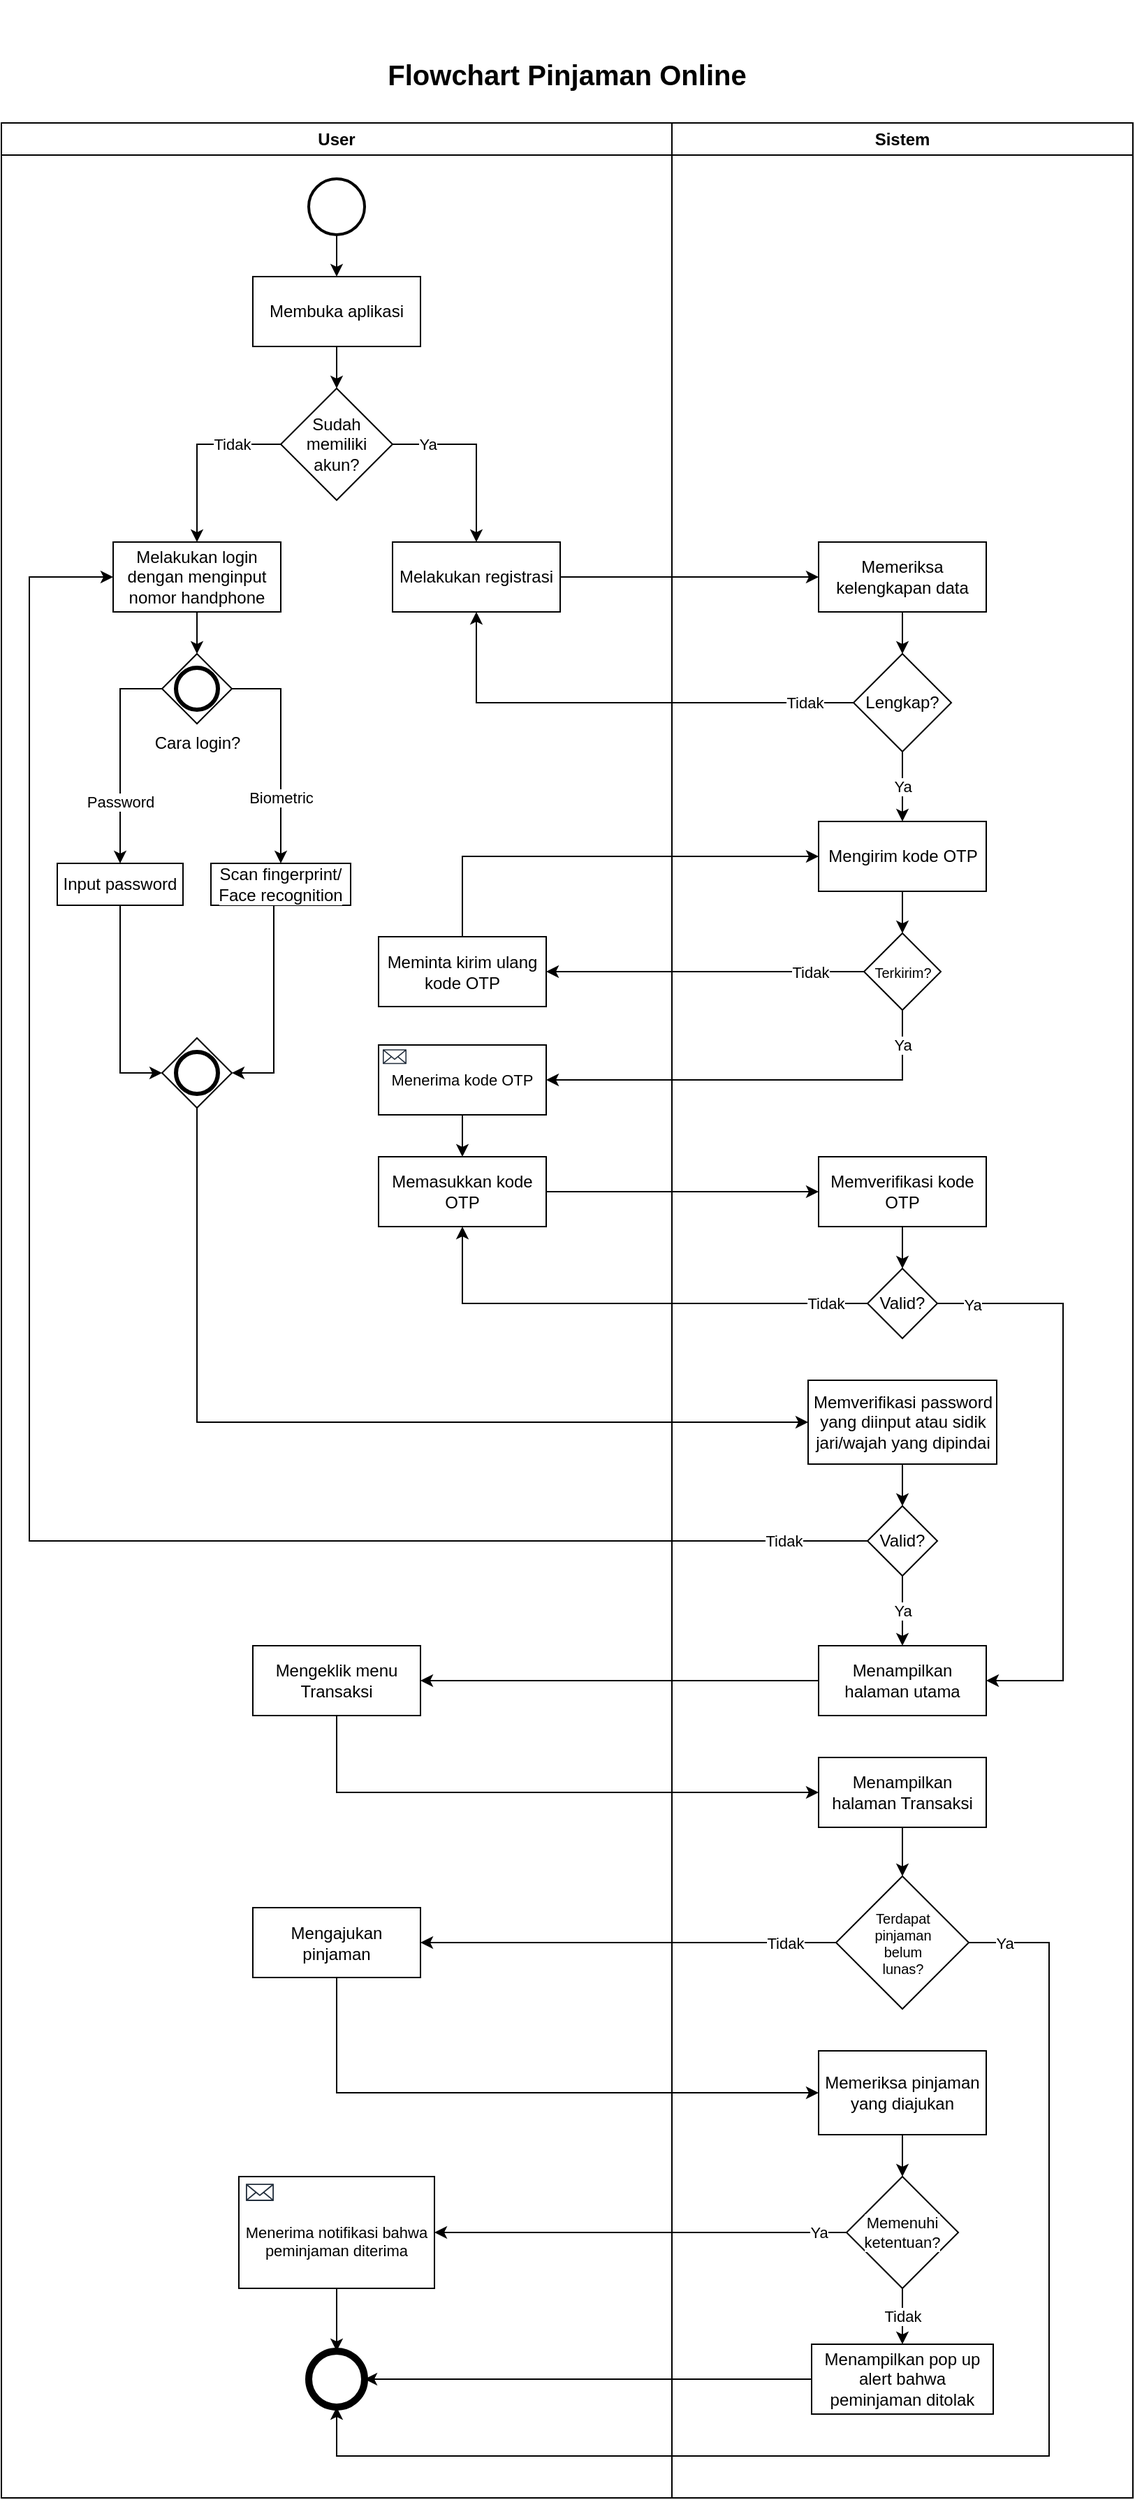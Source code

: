 <mxfile version="20.6.2" type="device"><diagram id="A3k1IVEvjI7pyq7nHI-C" name="Page-1"><mxGraphModel dx="1038" dy="513" grid="1" gridSize="10" guides="1" tooltips="1" connect="1" arrows="1" fold="1" page="1" pageScale="1" pageWidth="850" pageHeight="1100" math="0" shadow="0"><root><mxCell id="0"/><mxCell id="1" parent="0"/><mxCell id="j14Rn7eGUCQRZnAb_Iqs-1" value="User" style="swimlane;whiteSpace=wrap;html=1;" parent="1" vertex="1"><mxGeometry x="20" y="90" width="480" height="1700" as="geometry"/></mxCell><mxCell id="j14Rn7eGUCQRZnAb_Iqs-5" value="" style="edgeStyle=orthogonalEdgeStyle;rounded=0;orthogonalLoop=1;jettySize=auto;html=1;" parent="j14Rn7eGUCQRZnAb_Iqs-1" source="j14Rn7eGUCQRZnAb_Iqs-3" target="j14Rn7eGUCQRZnAb_Iqs-4" edge="1"><mxGeometry relative="1" as="geometry"/></mxCell><mxCell id="j14Rn7eGUCQRZnAb_Iqs-3" value="" style="strokeWidth=2;html=1;shape=mxgraph.flowchart.start_2;whiteSpace=wrap;" parent="j14Rn7eGUCQRZnAb_Iqs-1" vertex="1"><mxGeometry x="220" y="40" width="40" height="40" as="geometry"/></mxCell><mxCell id="j14Rn7eGUCQRZnAb_Iqs-7" value="" style="edgeStyle=orthogonalEdgeStyle;rounded=0;orthogonalLoop=1;jettySize=auto;html=1;" parent="j14Rn7eGUCQRZnAb_Iqs-1" source="j14Rn7eGUCQRZnAb_Iqs-4" target="j14Rn7eGUCQRZnAb_Iqs-6" edge="1"><mxGeometry relative="1" as="geometry"/></mxCell><mxCell id="j14Rn7eGUCQRZnAb_Iqs-4" value="Membuka aplikasi" style="whiteSpace=wrap;html=1;strokeWidth=1;" parent="j14Rn7eGUCQRZnAb_Iqs-1" vertex="1"><mxGeometry x="180" y="110" width="120" height="50" as="geometry"/></mxCell><mxCell id="j14Rn7eGUCQRZnAb_Iqs-10" value="" style="edgeStyle=orthogonalEdgeStyle;rounded=0;orthogonalLoop=1;jettySize=auto;html=1;exitX=1;exitY=0.5;exitDx=0;exitDy=0;" parent="j14Rn7eGUCQRZnAb_Iqs-1" source="j14Rn7eGUCQRZnAb_Iqs-6" target="j14Rn7eGUCQRZnAb_Iqs-9" edge="1"><mxGeometry relative="1" as="geometry"/></mxCell><mxCell id="j14Rn7eGUCQRZnAb_Iqs-11" value="Ya" style="edgeLabel;html=1;align=center;verticalAlign=middle;resizable=0;points=[];" parent="j14Rn7eGUCQRZnAb_Iqs-10" vertex="1" connectable="0"><mxGeometry x="0.099" y="3" relative="1" as="geometry"><mxPoint x="-38" y="-12" as="offset"/></mxGeometry></mxCell><mxCell id="j14Rn7eGUCQRZnAb_Iqs-15" value="" style="edgeStyle=orthogonalEdgeStyle;rounded=0;orthogonalLoop=1;jettySize=auto;html=1;exitX=0;exitY=0.5;exitDx=0;exitDy=0;" parent="j14Rn7eGUCQRZnAb_Iqs-1" source="j14Rn7eGUCQRZnAb_Iqs-6" target="j14Rn7eGUCQRZnAb_Iqs-14" edge="1"><mxGeometry relative="1" as="geometry"/></mxCell><mxCell id="j14Rn7eGUCQRZnAb_Iqs-16" value="Tidak" style="edgeLabel;html=1;align=center;verticalAlign=middle;resizable=0;points=[];" parent="j14Rn7eGUCQRZnAb_Iqs-15" vertex="1" connectable="0"><mxGeometry x="0.171" y="1" relative="1" as="geometry"><mxPoint x="24" y="-16" as="offset"/></mxGeometry></mxCell><mxCell id="j14Rn7eGUCQRZnAb_Iqs-6" value="Sudah memiliki akun?" style="rhombus;whiteSpace=wrap;html=1;strokeWidth=1;" parent="j14Rn7eGUCQRZnAb_Iqs-1" vertex="1"><mxGeometry x="200" y="190" width="80" height="80" as="geometry"/></mxCell><mxCell id="j14Rn7eGUCQRZnAb_Iqs-18" value="" style="edgeStyle=orthogonalEdgeStyle;rounded=0;orthogonalLoop=1;jettySize=auto;html=1;exitX=0.5;exitY=1;exitDx=0;exitDy=0;" parent="j14Rn7eGUCQRZnAb_Iqs-1" source="j14Rn7eGUCQRZnAb_Iqs-14" target="j14Rn7eGUCQRZnAb_Iqs-17" edge="1"><mxGeometry relative="1" as="geometry"><mxPoint x="125" y="350" as="sourcePoint"/></mxGeometry></mxCell><mxCell id="j14Rn7eGUCQRZnAb_Iqs-9" value="Melakukan registrasi" style="whiteSpace=wrap;html=1;strokeWidth=1;" parent="j14Rn7eGUCQRZnAb_Iqs-1" vertex="1"><mxGeometry x="280" y="300" width="120" height="50" as="geometry"/></mxCell><mxCell id="j14Rn7eGUCQRZnAb_Iqs-14" value="Melakukan login dengan menginput nomor handphone" style="whiteSpace=wrap;html=1;strokeWidth=1;" parent="j14Rn7eGUCQRZnAb_Iqs-1" vertex="1"><mxGeometry x="80" y="300" width="120" height="50" as="geometry"/></mxCell><mxCell id="j14Rn7eGUCQRZnAb_Iqs-23" value="" style="edgeStyle=orthogonalEdgeStyle;rounded=0;orthogonalLoop=1;jettySize=auto;html=1;exitX=1;exitY=0.5;exitDx=0;exitDy=0;exitPerimeter=0;" parent="j14Rn7eGUCQRZnAb_Iqs-1" source="j14Rn7eGUCQRZnAb_Iqs-17" target="j14Rn7eGUCQRZnAb_Iqs-22" edge="1"><mxGeometry relative="1" as="geometry"><mxPoint x="205" y="480" as="targetPoint"/></mxGeometry></mxCell><mxCell id="j14Rn7eGUCQRZnAb_Iqs-33" value="Biometric" style="edgeLabel;html=1;align=center;verticalAlign=middle;resizable=0;points=[];" parent="j14Rn7eGUCQRZnAb_Iqs-23" vertex="1" connectable="0"><mxGeometry x="-0.015" y="2" relative="1" as="geometry"><mxPoint x="-2" y="34" as="offset"/></mxGeometry></mxCell><mxCell id="j14Rn7eGUCQRZnAb_Iqs-25" value="" style="edgeStyle=orthogonalEdgeStyle;rounded=0;orthogonalLoop=1;jettySize=auto;html=1;exitX=0;exitY=0.5;exitDx=0;exitDy=0;exitPerimeter=0;" parent="j14Rn7eGUCQRZnAb_Iqs-1" source="j14Rn7eGUCQRZnAb_Iqs-17" target="j14Rn7eGUCQRZnAb_Iqs-24" edge="1"><mxGeometry relative="1" as="geometry"><mxPoint x="85" y="480" as="targetPoint"/></mxGeometry></mxCell><mxCell id="j14Rn7eGUCQRZnAb_Iqs-31" value="Password" style="edgeLabel;html=1;align=center;verticalAlign=middle;resizable=0;points=[];" parent="j14Rn7eGUCQRZnAb_Iqs-25" vertex="1" connectable="0"><mxGeometry x="0.095" y="-1" relative="1" as="geometry"><mxPoint x="1" y="26" as="offset"/></mxGeometry></mxCell><mxCell id="j14Rn7eGUCQRZnAb_Iqs-17" value="Cara login?" style="points=[[0.25,0.25,0],[0.5,0,0],[0.75,0.25,0],[1,0.5,0],[0.75,0.75,0],[0.5,1,0],[0.25,0.75,0],[0,0.5,0]];shape=mxgraph.bpmn.gateway2;html=1;verticalLabelPosition=bottom;labelBackgroundColor=#ffffff;verticalAlign=top;align=center;perimeter=rhombusPerimeter;outlineConnect=0;outline=end;symbol=general;" parent="j14Rn7eGUCQRZnAb_Iqs-1" vertex="1"><mxGeometry x="115" y="380" width="50" height="50" as="geometry"/></mxCell><mxCell id="j14Rn7eGUCQRZnAb_Iqs-28" style="edgeStyle=orthogonalEdgeStyle;rounded=0;orthogonalLoop=1;jettySize=auto;html=1;entryX=1;entryY=0.5;entryDx=0;entryDy=0;entryPerimeter=0;" parent="j14Rn7eGUCQRZnAb_Iqs-1" source="j14Rn7eGUCQRZnAb_Iqs-22" target="j14Rn7eGUCQRZnAb_Iqs-26" edge="1"><mxGeometry relative="1" as="geometry"><mxPoint x="205" y="590" as="sourcePoint"/><Array as="points"><mxPoint x="195" y="680"/></Array></mxGeometry></mxCell><mxCell id="j14Rn7eGUCQRZnAb_Iqs-22" value="Scan fingerprint/&lt;br&gt;Face recognition" style="whiteSpace=wrap;html=1;verticalAlign=middle;labelBackgroundColor=#ffffff;" parent="j14Rn7eGUCQRZnAb_Iqs-1" vertex="1"><mxGeometry x="150" y="530" width="100" height="30" as="geometry"/></mxCell><mxCell id="j14Rn7eGUCQRZnAb_Iqs-27" value="" style="edgeStyle=orthogonalEdgeStyle;rounded=0;orthogonalLoop=1;jettySize=auto;html=1;entryX=0;entryY=0.5;entryDx=0;entryDy=0;entryPerimeter=0;" parent="j14Rn7eGUCQRZnAb_Iqs-1" source="j14Rn7eGUCQRZnAb_Iqs-24" target="j14Rn7eGUCQRZnAb_Iqs-26" edge="1"><mxGeometry relative="1" as="geometry"><mxPoint x="85" y="590" as="sourcePoint"/><Array as="points"><mxPoint x="85" y="680"/></Array></mxGeometry></mxCell><mxCell id="j14Rn7eGUCQRZnAb_Iqs-24" value="Input password" style="whiteSpace=wrap;html=1;verticalAlign=middle;labelBackgroundColor=#ffffff;" parent="j14Rn7eGUCQRZnAb_Iqs-1" vertex="1"><mxGeometry x="40" y="530" width="90" height="30" as="geometry"/></mxCell><mxCell id="j14Rn7eGUCQRZnAb_Iqs-26" value="" style="points=[[0.25,0.25,0],[0.5,0,0],[0.75,0.25,0],[1,0.5,0],[0.75,0.75,0],[0.5,1,0],[0.25,0.75,0],[0,0.5,0]];shape=mxgraph.bpmn.gateway2;html=1;verticalLabelPosition=bottom;labelBackgroundColor=#ffffff;verticalAlign=top;align=center;perimeter=rhombusPerimeter;outlineConnect=0;outline=end;symbol=general;fontFamily=Helvetica;fontSize=12;fontColor=default;strokeColor=default;fillColor=default;" parent="j14Rn7eGUCQRZnAb_Iqs-1" vertex="1"><mxGeometry x="115" y="655" width="50" height="50" as="geometry"/></mxCell><mxCell id="j14Rn7eGUCQRZnAb_Iqs-51" value="Mengeklik menu Transaksi" style="whiteSpace=wrap;html=1;labelBackgroundColor=#ffffff;" parent="j14Rn7eGUCQRZnAb_Iqs-1" vertex="1"><mxGeometry x="180" y="1090" width="120" height="50" as="geometry"/></mxCell><mxCell id="j14Rn7eGUCQRZnAb_Iqs-57" value="Mengajukan&lt;br&gt;pinjaman" style="whiteSpace=wrap;html=1;fontSize=12;labelBackgroundColor=#ffffff;" parent="j14Rn7eGUCQRZnAb_Iqs-1" vertex="1"><mxGeometry x="180" y="1277.5" width="120" height="50" as="geometry"/></mxCell><mxCell id="j14Rn7eGUCQRZnAb_Iqs-77" value="" style="edgeStyle=orthogonalEdgeStyle;rounded=0;orthogonalLoop=1;jettySize=auto;html=1;fontSize=11;" parent="j14Rn7eGUCQRZnAb_Iqs-1" source="j14Rn7eGUCQRZnAb_Iqs-75" target="j14Rn7eGUCQRZnAb_Iqs-61" edge="1"><mxGeometry relative="1" as="geometry"/></mxCell><mxCell id="j14Rn7eGUCQRZnAb_Iqs-75" value="&lt;br&gt;Menerima notifikasi bahwa peminjaman diterima" style="whiteSpace=wrap;html=1;fontSize=11;labelBackgroundColor=#ffffff;verticalAlign=middle;" parent="j14Rn7eGUCQRZnAb_Iqs-1" vertex="1"><mxGeometry x="170" y="1470" width="140" height="80" as="geometry"/></mxCell><mxCell id="j14Rn7eGUCQRZnAb_Iqs-73" value="" style="sketch=0;outlineConnect=0;fontColor=#232F3E;gradientColor=none;fillColor=#232F3D;strokeColor=none;dashed=0;verticalLabelPosition=bottom;verticalAlign=top;align=center;html=1;fontSize=12;fontStyle=0;aspect=fixed;pointerEvents=1;shape=mxgraph.aws4.email_2;strokeWidth=1;" parent="j14Rn7eGUCQRZnAb_Iqs-1" vertex="1"><mxGeometry x="175" y="1475" width="20" height="12.56" as="geometry"/></mxCell><mxCell id="j14Rn7eGUCQRZnAb_Iqs-61" value="" style="shape=ellipse;html=1;dashed=0;whitespace=wrap;aspect=fixed;strokeWidth=5;perimeter=ellipsePerimeter;fontSize=10;" parent="j14Rn7eGUCQRZnAb_Iqs-1" vertex="1"><mxGeometry x="220" y="1595" width="40" height="40" as="geometry"/></mxCell><mxCell id="j14Rn7eGUCQRZnAb_Iqs-83" value="Menerima kode OTP" style="whiteSpace=wrap;html=1;fontSize=11;dashed=0;strokeWidth=1;" parent="j14Rn7eGUCQRZnAb_Iqs-1" vertex="1"><mxGeometry x="270" y="660" width="120" height="50" as="geometry"/></mxCell><mxCell id="j14Rn7eGUCQRZnAb_Iqs-85" value="" style="sketch=0;outlineConnect=0;fontColor=#232F3E;gradientColor=none;fillColor=#232F3D;strokeColor=none;dashed=0;verticalLabelPosition=bottom;verticalAlign=top;align=center;html=1;fontSize=12;fontStyle=0;aspect=fixed;pointerEvents=1;shape=mxgraph.aws4.email_2;strokeWidth=1;" parent="j14Rn7eGUCQRZnAb_Iqs-1" vertex="1"><mxGeometry x="273" y="663" width="17" height="10.68" as="geometry"/></mxCell><mxCell id="j14Rn7eGUCQRZnAb_Iqs-86" value="Memasukkan kode&lt;br style=&quot;font-size: 12px;&quot;&gt;OTP" style="whiteSpace=wrap;html=1;fontSize=12;dashed=0;strokeWidth=1;" parent="j14Rn7eGUCQRZnAb_Iqs-1" vertex="1"><mxGeometry x="270" y="740" width="120" height="50" as="geometry"/></mxCell><mxCell id="j14Rn7eGUCQRZnAb_Iqs-87" value="" style="edgeStyle=orthogonalEdgeStyle;rounded=0;orthogonalLoop=1;jettySize=auto;html=1;fontSize=11;exitX=0.5;exitY=1;exitDx=0;exitDy=0;entryX=0.5;entryY=0;entryDx=0;entryDy=0;" parent="j14Rn7eGUCQRZnAb_Iqs-1" source="j14Rn7eGUCQRZnAb_Iqs-83" target="j14Rn7eGUCQRZnAb_Iqs-86" edge="1"><mxGeometry relative="1" as="geometry"/></mxCell><mxCell id="j14Rn7eGUCQRZnAb_Iqs-103" value="Meminta kirim ulang kode OTP" style="whiteSpace=wrap;html=1;fontSize=12;dashed=0;strokeWidth=1;" parent="j14Rn7eGUCQRZnAb_Iqs-1" vertex="1"><mxGeometry x="270" y="582.5" width="120" height="50" as="geometry"/></mxCell><mxCell id="j14Rn7eGUCQRZnAb_Iqs-2" value="Sistem" style="swimlane;whiteSpace=wrap;html=1;" parent="1" vertex="1"><mxGeometry x="500" y="90" width="330" height="1700" as="geometry"/></mxCell><mxCell id="j14Rn7eGUCQRZnAb_Iqs-36" value="" style="edgeStyle=orthogonalEdgeStyle;rounded=0;orthogonalLoop=1;jettySize=auto;html=1;" parent="j14Rn7eGUCQRZnAb_Iqs-2" source="j14Rn7eGUCQRZnAb_Iqs-29" target="j14Rn7eGUCQRZnAb_Iqs-35" edge="1"><mxGeometry relative="1" as="geometry"/></mxCell><mxCell id="j14Rn7eGUCQRZnAb_Iqs-29" value="Memverifikasi password yang diinput atau sidik jari/wajah yang dipindai" style="whiteSpace=wrap;html=1;verticalAlign=middle;labelBackgroundColor=#ffffff;" parent="j14Rn7eGUCQRZnAb_Iqs-2" vertex="1"><mxGeometry x="97.5" y="900" width="135" height="60" as="geometry"/></mxCell><mxCell id="j14Rn7eGUCQRZnAb_Iqs-40" value="Ya" style="edgeStyle=orthogonalEdgeStyle;rounded=0;orthogonalLoop=1;jettySize=auto;html=1;" parent="j14Rn7eGUCQRZnAb_Iqs-2" source="j14Rn7eGUCQRZnAb_Iqs-35" target="j14Rn7eGUCQRZnAb_Iqs-39" edge="1"><mxGeometry relative="1" as="geometry"/></mxCell><mxCell id="j14Rn7eGUCQRZnAb_Iqs-35" value="Valid?" style="rhombus;whiteSpace=wrap;html=1;labelBackgroundColor=#ffffff;" parent="j14Rn7eGUCQRZnAb_Iqs-2" vertex="1"><mxGeometry x="140" y="990" width="50" height="50" as="geometry"/></mxCell><mxCell id="j14Rn7eGUCQRZnAb_Iqs-39" value="Menampilkan halaman utama" style="whiteSpace=wrap;html=1;labelBackgroundColor=#ffffff;" parent="j14Rn7eGUCQRZnAb_Iqs-2" vertex="1"><mxGeometry x="105" y="1090" width="120" height="50" as="geometry"/></mxCell><mxCell id="j14Rn7eGUCQRZnAb_Iqs-46" value="" style="edgeStyle=orthogonalEdgeStyle;rounded=0;orthogonalLoop=1;jettySize=auto;html=1;" parent="j14Rn7eGUCQRZnAb_Iqs-2" source="j14Rn7eGUCQRZnAb_Iqs-43" target="j14Rn7eGUCQRZnAb_Iqs-45" edge="1"><mxGeometry relative="1" as="geometry"/></mxCell><mxCell id="j14Rn7eGUCQRZnAb_Iqs-43" value="Memeriksa kelengkapan data" style="whiteSpace=wrap;html=1;strokeWidth=1;" parent="j14Rn7eGUCQRZnAb_Iqs-2" vertex="1"><mxGeometry x="105" y="300" width="120" height="50" as="geometry"/></mxCell><mxCell id="j14Rn7eGUCQRZnAb_Iqs-82" value="Ya" style="edgeStyle=orthogonalEdgeStyle;rounded=0;orthogonalLoop=1;jettySize=auto;html=1;fontSize=11;" parent="j14Rn7eGUCQRZnAb_Iqs-2" source="j14Rn7eGUCQRZnAb_Iqs-45" target="j14Rn7eGUCQRZnAb_Iqs-81" edge="1"><mxGeometry relative="1" as="geometry"/></mxCell><mxCell id="j14Rn7eGUCQRZnAb_Iqs-45" value="Lengkap?" style="rhombus;whiteSpace=wrap;html=1;strokeWidth=1;" parent="j14Rn7eGUCQRZnAb_Iqs-2" vertex="1"><mxGeometry x="130" y="380" width="70" height="70" as="geometry"/></mxCell><mxCell id="j14Rn7eGUCQRZnAb_Iqs-56" value="" style="edgeStyle=orthogonalEdgeStyle;rounded=0;orthogonalLoop=1;jettySize=auto;html=1;" parent="j14Rn7eGUCQRZnAb_Iqs-2" source="j14Rn7eGUCQRZnAb_Iqs-53" target="j14Rn7eGUCQRZnAb_Iqs-55" edge="1"><mxGeometry relative="1" as="geometry"/></mxCell><mxCell id="j14Rn7eGUCQRZnAb_Iqs-53" value="Menampilkan halaman Transaksi" style="whiteSpace=wrap;html=1;labelBackgroundColor=#ffffff;" parent="j14Rn7eGUCQRZnAb_Iqs-2" vertex="1"><mxGeometry x="105" y="1170" width="120" height="50" as="geometry"/></mxCell><mxCell id="j14Rn7eGUCQRZnAb_Iqs-55" value="Terdapat&lt;br&gt;pinjaman&lt;br&gt;belum&lt;br&gt;lunas?" style="rhombus;whiteSpace=wrap;html=1;labelBackgroundColor=#ffffff;fontSize=10;" parent="j14Rn7eGUCQRZnAb_Iqs-2" vertex="1"><mxGeometry x="117.5" y="1255" width="95" height="95" as="geometry"/></mxCell><mxCell id="j14Rn7eGUCQRZnAb_Iqs-67" value="" style="edgeStyle=orthogonalEdgeStyle;rounded=0;orthogonalLoop=1;jettySize=auto;html=1;fontSize=11;" parent="j14Rn7eGUCQRZnAb_Iqs-2" source="j14Rn7eGUCQRZnAb_Iqs-62" target="j14Rn7eGUCQRZnAb_Iqs-66" edge="1"><mxGeometry relative="1" as="geometry"/></mxCell><mxCell id="j14Rn7eGUCQRZnAb_Iqs-62" value="Memeriksa pinjaman yang diajukan" style="whiteSpace=wrap;html=1;labelBackgroundColor=#ffffff;" parent="j14Rn7eGUCQRZnAb_Iqs-2" vertex="1"><mxGeometry x="105" y="1380" width="120" height="60" as="geometry"/></mxCell><mxCell id="j14Rn7eGUCQRZnAb_Iqs-69" value="Tidak" style="edgeStyle=orthogonalEdgeStyle;rounded=0;orthogonalLoop=1;jettySize=auto;html=1;fontSize=11;" parent="j14Rn7eGUCQRZnAb_Iqs-2" source="j14Rn7eGUCQRZnAb_Iqs-66" target="j14Rn7eGUCQRZnAb_Iqs-68" edge="1"><mxGeometry relative="1" as="geometry"><mxPoint as="offset"/></mxGeometry></mxCell><mxCell id="j14Rn7eGUCQRZnAb_Iqs-66" value="Memenuhi&lt;br style=&quot;font-size: 11px;&quot;&gt;ketentuan?" style="rhombus;whiteSpace=wrap;html=1;labelBackgroundColor=#ffffff;fontSize=11;" parent="j14Rn7eGUCQRZnAb_Iqs-2" vertex="1"><mxGeometry x="125" y="1470" width="80" height="80" as="geometry"/></mxCell><mxCell id="j14Rn7eGUCQRZnAb_Iqs-68" value="Menampilkan pop up alert bahwa peminjaman ditolak" style="whiteSpace=wrap;html=1;labelBackgroundColor=#ffffff;" parent="j14Rn7eGUCQRZnAb_Iqs-2" vertex="1"><mxGeometry x="100" y="1590" width="130" height="50" as="geometry"/></mxCell><mxCell id="j14Rn7eGUCQRZnAb_Iqs-102" value="" style="edgeStyle=orthogonalEdgeStyle;rounded=0;orthogonalLoop=1;jettySize=auto;html=1;fontSize=12;" parent="j14Rn7eGUCQRZnAb_Iqs-2" source="j14Rn7eGUCQRZnAb_Iqs-81" target="j14Rn7eGUCQRZnAb_Iqs-101" edge="1"><mxGeometry relative="1" as="geometry"/></mxCell><mxCell id="j14Rn7eGUCQRZnAb_Iqs-81" value="Mengirim kode OTP" style="html=1;dashed=0;whitespace=wrap;strokeWidth=1;fontSize=12;" parent="j14Rn7eGUCQRZnAb_Iqs-2" vertex="1"><mxGeometry x="105" y="500" width="120" height="50" as="geometry"/></mxCell><mxCell id="j14Rn7eGUCQRZnAb_Iqs-93" value="" style="edgeStyle=orthogonalEdgeStyle;rounded=0;orthogonalLoop=1;jettySize=auto;html=1;fontSize=12;" parent="j14Rn7eGUCQRZnAb_Iqs-2" source="j14Rn7eGUCQRZnAb_Iqs-90" target="j14Rn7eGUCQRZnAb_Iqs-92" edge="1"><mxGeometry relative="1" as="geometry"/></mxCell><mxCell id="j14Rn7eGUCQRZnAb_Iqs-90" value="Memverifikasi kode OTP" style="whiteSpace=wrap;html=1;fontSize=12;dashed=0;strokeWidth=1;" parent="j14Rn7eGUCQRZnAb_Iqs-2" vertex="1"><mxGeometry x="105" y="740" width="120" height="50" as="geometry"/></mxCell><mxCell id="j14Rn7eGUCQRZnAb_Iqs-111" style="edgeStyle=orthogonalEdgeStyle;rounded=0;orthogonalLoop=1;jettySize=auto;html=1;entryX=1;entryY=0.5;entryDx=0;entryDy=0;fontSize=11;exitX=1;exitY=0.5;exitDx=0;exitDy=0;" parent="j14Rn7eGUCQRZnAb_Iqs-2" source="j14Rn7eGUCQRZnAb_Iqs-92" target="j14Rn7eGUCQRZnAb_Iqs-39" edge="1"><mxGeometry relative="1" as="geometry"><Array as="points"><mxPoint x="280" y="845"/><mxPoint x="280" y="1115"/></Array></mxGeometry></mxCell><mxCell id="j14Rn7eGUCQRZnAb_Iqs-112" value="Ya" style="edgeLabel;html=1;align=center;verticalAlign=middle;resizable=0;points=[];fontSize=11;" parent="j14Rn7eGUCQRZnAb_Iqs-111" vertex="1" connectable="0"><mxGeometry x="-0.911" y="2" relative="1" as="geometry"><mxPoint x="6" y="3" as="offset"/></mxGeometry></mxCell><mxCell id="j14Rn7eGUCQRZnAb_Iqs-92" value="Valid?" style="rhombus;whiteSpace=wrap;html=1;dashed=0;strokeWidth=1;" parent="j14Rn7eGUCQRZnAb_Iqs-2" vertex="1"><mxGeometry x="140" y="820" width="50" height="50" as="geometry"/></mxCell><mxCell id="j14Rn7eGUCQRZnAb_Iqs-101" value="Terkirim?" style="rhombus;whiteSpace=wrap;html=1;dashed=0;strokeWidth=1;fontSize=10;" parent="j14Rn7eGUCQRZnAb_Iqs-2" vertex="1"><mxGeometry x="137.5" y="580" width="55" height="55" as="geometry"/></mxCell><mxCell id="j14Rn7eGUCQRZnAb_Iqs-30" value="" style="edgeStyle=orthogonalEdgeStyle;rounded=0;orthogonalLoop=1;jettySize=auto;html=1;exitX=0.5;exitY=1;exitDx=0;exitDy=0;exitPerimeter=0;entryX=0;entryY=0.5;entryDx=0;entryDy=0;" parent="1" source="j14Rn7eGUCQRZnAb_Iqs-26" target="j14Rn7eGUCQRZnAb_Iqs-29" edge="1"><mxGeometry relative="1" as="geometry"/></mxCell><mxCell id="j14Rn7eGUCQRZnAb_Iqs-37" style="edgeStyle=orthogonalEdgeStyle;rounded=0;orthogonalLoop=1;jettySize=auto;html=1;entryX=0;entryY=0.5;entryDx=0;entryDy=0;exitX=0;exitY=0.5;exitDx=0;exitDy=0;" parent="1" source="j14Rn7eGUCQRZnAb_Iqs-35" target="j14Rn7eGUCQRZnAb_Iqs-14" edge="1"><mxGeometry relative="1" as="geometry"><Array as="points"><mxPoint x="40" y="1105"/><mxPoint x="40" y="415"/></Array></mxGeometry></mxCell><mxCell id="j14Rn7eGUCQRZnAb_Iqs-38" value="Tidak" style="edgeLabel;html=1;align=center;verticalAlign=middle;resizable=0;points=[];" parent="j14Rn7eGUCQRZnAb_Iqs-37" vertex="1" connectable="0"><mxGeometry x="-0.874" y="-1" relative="1" as="geometry"><mxPoint x="25" y="1" as="offset"/></mxGeometry></mxCell><mxCell id="j14Rn7eGUCQRZnAb_Iqs-44" value="" style="edgeStyle=orthogonalEdgeStyle;rounded=0;orthogonalLoop=1;jettySize=auto;html=1;exitX=1;exitY=0.5;exitDx=0;exitDy=0;entryX=0;entryY=0.5;entryDx=0;entryDy=0;" parent="1" source="j14Rn7eGUCQRZnAb_Iqs-9" target="j14Rn7eGUCQRZnAb_Iqs-43" edge="1"><mxGeometry relative="1" as="geometry"/></mxCell><mxCell id="j14Rn7eGUCQRZnAb_Iqs-47" style="edgeStyle=orthogonalEdgeStyle;rounded=0;orthogonalLoop=1;jettySize=auto;html=1;entryX=0.5;entryY=1;entryDx=0;entryDy=0;" parent="1" source="j14Rn7eGUCQRZnAb_Iqs-45" target="j14Rn7eGUCQRZnAb_Iqs-9" edge="1"><mxGeometry relative="1" as="geometry"/></mxCell><mxCell id="j14Rn7eGUCQRZnAb_Iqs-48" value="Tidak" style="edgeLabel;html=1;align=center;verticalAlign=middle;resizable=0;points=[];" parent="j14Rn7eGUCQRZnAb_Iqs-47" vertex="1" connectable="0"><mxGeometry x="-0.812" y="4" relative="1" as="geometry"><mxPoint x="-4" y="-4" as="offset"/></mxGeometry></mxCell><mxCell id="j14Rn7eGUCQRZnAb_Iqs-52" value="" style="edgeStyle=orthogonalEdgeStyle;rounded=0;orthogonalLoop=1;jettySize=auto;html=1;" parent="1" source="j14Rn7eGUCQRZnAb_Iqs-39" target="j14Rn7eGUCQRZnAb_Iqs-51" edge="1"><mxGeometry relative="1" as="geometry"/></mxCell><mxCell id="j14Rn7eGUCQRZnAb_Iqs-54" value="" style="edgeStyle=orthogonalEdgeStyle;rounded=0;orthogonalLoop=1;jettySize=auto;html=1;exitX=0.5;exitY=1;exitDx=0;exitDy=0;entryX=0;entryY=0.5;entryDx=0;entryDy=0;" parent="1" source="j14Rn7eGUCQRZnAb_Iqs-51" target="j14Rn7eGUCQRZnAb_Iqs-53" edge="1"><mxGeometry relative="1" as="geometry"/></mxCell><mxCell id="j14Rn7eGUCQRZnAb_Iqs-58" value="" style="edgeStyle=orthogonalEdgeStyle;rounded=0;orthogonalLoop=1;jettySize=auto;html=1;fontSize=10;" parent="1" source="j14Rn7eGUCQRZnAb_Iqs-55" target="j14Rn7eGUCQRZnAb_Iqs-57" edge="1"><mxGeometry relative="1" as="geometry"/></mxCell><mxCell id="j14Rn7eGUCQRZnAb_Iqs-64" value="Tidak" style="edgeLabel;html=1;align=center;verticalAlign=middle;resizable=0;points=[];fontSize=11;" parent="j14Rn7eGUCQRZnAb_Iqs-58" vertex="1" connectable="0"><mxGeometry x="-0.756" y="3" relative="1" as="geometry"><mxPoint y="-3" as="offset"/></mxGeometry></mxCell><mxCell id="j14Rn7eGUCQRZnAb_Iqs-63" value="" style="edgeStyle=orthogonalEdgeStyle;rounded=0;orthogonalLoop=1;jettySize=auto;html=1;fontSize=12;exitX=0.5;exitY=1;exitDx=0;exitDy=0;entryX=0;entryY=0.5;entryDx=0;entryDy=0;" parent="1" source="j14Rn7eGUCQRZnAb_Iqs-57" target="j14Rn7eGUCQRZnAb_Iqs-62" edge="1"><mxGeometry relative="1" as="geometry"/></mxCell><mxCell id="j14Rn7eGUCQRZnAb_Iqs-76" value="" style="edgeStyle=orthogonalEdgeStyle;rounded=0;orthogonalLoop=1;jettySize=auto;html=1;fontSize=11;" parent="1" source="j14Rn7eGUCQRZnAb_Iqs-66" target="j14Rn7eGUCQRZnAb_Iqs-75" edge="1"><mxGeometry relative="1" as="geometry"/></mxCell><mxCell id="j14Rn7eGUCQRZnAb_Iqs-78" value="Ya" style="edgeLabel;html=1;align=center;verticalAlign=middle;resizable=0;points=[];fontSize=11;" parent="j14Rn7eGUCQRZnAb_Iqs-76" vertex="1" connectable="0"><mxGeometry x="-0.663" relative="1" as="geometry"><mxPoint x="29" as="offset"/></mxGeometry></mxCell><mxCell id="j14Rn7eGUCQRZnAb_Iqs-79" style="edgeStyle=orthogonalEdgeStyle;rounded=0;orthogonalLoop=1;jettySize=auto;html=1;entryX=0.5;entryY=1;entryDx=0;entryDy=0;fontSize=11;exitX=1;exitY=0.5;exitDx=0;exitDy=0;" parent="1" source="j14Rn7eGUCQRZnAb_Iqs-55" target="j14Rn7eGUCQRZnAb_Iqs-61" edge="1"><mxGeometry relative="1" as="geometry"><Array as="points"><mxPoint x="770" y="1392"/><mxPoint x="770" y="1760"/><mxPoint x="260" y="1760"/></Array></mxGeometry></mxCell><mxCell id="j14Rn7eGUCQRZnAb_Iqs-80" value="Ya" style="edgeLabel;html=1;align=center;verticalAlign=middle;resizable=0;points=[];fontSize=11;" parent="j14Rn7eGUCQRZnAb_Iqs-79" vertex="1" connectable="0"><mxGeometry x="-0.9" y="1" relative="1" as="geometry"><mxPoint x="-23" y="1" as="offset"/></mxGeometry></mxCell><mxCell id="j14Rn7eGUCQRZnAb_Iqs-91" value="" style="edgeStyle=orthogonalEdgeStyle;rounded=0;orthogonalLoop=1;jettySize=auto;html=1;fontSize=11;" parent="1" source="j14Rn7eGUCQRZnAb_Iqs-86" target="j14Rn7eGUCQRZnAb_Iqs-90" edge="1"><mxGeometry relative="1" as="geometry"/></mxCell><mxCell id="j14Rn7eGUCQRZnAb_Iqs-104" value="" style="edgeStyle=orthogonalEdgeStyle;rounded=0;orthogonalLoop=1;jettySize=auto;html=1;fontSize=10;" parent="1" source="j14Rn7eGUCQRZnAb_Iqs-101" target="j14Rn7eGUCQRZnAb_Iqs-103" edge="1"><mxGeometry relative="1" as="geometry"/></mxCell><mxCell id="j14Rn7eGUCQRZnAb_Iqs-107" value="Tidak" style="edgeLabel;html=1;align=center;verticalAlign=middle;resizable=0;points=[];fontSize=11;" parent="j14Rn7eGUCQRZnAb_Iqs-104" vertex="1" connectable="0"><mxGeometry x="-0.661" y="2" relative="1" as="geometry"><mxPoint y="-2" as="offset"/></mxGeometry></mxCell><mxCell id="j14Rn7eGUCQRZnAb_Iqs-105" style="edgeStyle=orthogonalEdgeStyle;rounded=0;orthogonalLoop=1;jettySize=auto;html=1;entryX=0;entryY=0.5;entryDx=0;entryDy=0;fontSize=12;exitX=0.5;exitY=0;exitDx=0;exitDy=0;" parent="1" source="j14Rn7eGUCQRZnAb_Iqs-103" target="j14Rn7eGUCQRZnAb_Iqs-81" edge="1"><mxGeometry relative="1" as="geometry"/></mxCell><mxCell id="j14Rn7eGUCQRZnAb_Iqs-106" value="Ya" style="edgeStyle=orthogonalEdgeStyle;rounded=0;orthogonalLoop=1;jettySize=auto;html=1;fontSize=11;exitX=0.5;exitY=1;exitDx=0;exitDy=0;entryX=1;entryY=0.5;entryDx=0;entryDy=0;" parent="1" source="j14Rn7eGUCQRZnAb_Iqs-101" target="j14Rn7eGUCQRZnAb_Iqs-83" edge="1"><mxGeometry x="-0.836" relative="1" as="geometry"><mxPoint as="offset"/></mxGeometry></mxCell><mxCell id="j14Rn7eGUCQRZnAb_Iqs-108" style="edgeStyle=orthogonalEdgeStyle;rounded=0;orthogonalLoop=1;jettySize=auto;html=1;entryX=0.5;entryY=1;entryDx=0;entryDy=0;fontSize=11;" parent="1" source="j14Rn7eGUCQRZnAb_Iqs-92" target="j14Rn7eGUCQRZnAb_Iqs-86" edge="1"><mxGeometry relative="1" as="geometry"/></mxCell><mxCell id="j14Rn7eGUCQRZnAb_Iqs-109" value="Tidak" style="edgeLabel;html=1;align=center;verticalAlign=middle;resizable=0;points=[];fontSize=11;" parent="j14Rn7eGUCQRZnAb_Iqs-108" vertex="1" connectable="0"><mxGeometry x="-0.826" relative="1" as="geometry"><mxPoint as="offset"/></mxGeometry></mxCell><mxCell id="j14Rn7eGUCQRZnAb_Iqs-113" style="edgeStyle=orthogonalEdgeStyle;rounded=0;orthogonalLoop=1;jettySize=auto;html=1;entryX=1;entryY=0.5;entryDx=0;entryDy=0;fontSize=11;" parent="1" source="j14Rn7eGUCQRZnAb_Iqs-68" target="j14Rn7eGUCQRZnAb_Iqs-61" edge="1"><mxGeometry relative="1" as="geometry"/></mxCell><mxCell id="-PulYpVG-zv0-883zGzG-1" value="&lt;h1 style=&quot;line-height: 100%;&quot;&gt;&lt;font style=&quot;font-size: 20px;&quot;&gt;Flowchart Pinjaman Online&lt;/font&gt;&lt;/h1&gt;" style="text;html=1;strokeColor=none;fillColor=none;spacing=0;spacingTop=0;whiteSpace=wrap;overflow=hidden;rounded=0;fontSize=20;align=center;verticalAlign=middle;" parent="1" vertex="1"><mxGeometry x="290" y="2" width="270" height="70" as="geometry"/></mxCell></root></mxGraphModel></diagram></mxfile>